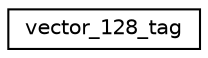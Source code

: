 digraph "Graphical Class Hierarchy"
{
 // LATEX_PDF_SIZE
  edge [fontname="Helvetica",fontsize="10",labelfontname="Helvetica",labelfontsize="10"];
  node [fontname="Helvetica",fontsize="10",shape=record];
  rankdir="LR";
  Node0 [label="vector_128_tag",height=0.2,width=0.4,color="black", fillcolor="white", style="filled",URL="$structarm__compute_1_1wrapper_1_1traits_1_1vector__128__tag.xhtml",tooltip="128-bit vector tag"];
}
